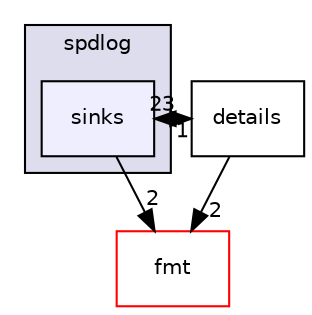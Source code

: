digraph "C:/Dev/Nigredo/Nigredo/vendor/spdlog/include/spdlog/sinks" {
  compound=true
  node [ fontsize="10", fontname="Helvetica"];
  edge [ labelfontsize="10", labelfontname="Helvetica"];
  subgraph clusterdir_b695df804d786102fe2429e4b2badf33 {
    graph [ bgcolor="#ddddee", pencolor="black", label="spdlog" fontname="Helvetica", fontsize="10", URL="dir_b695df804d786102fe2429e4b2badf33.html"]
  dir_367044eb925f27c1704e063233e86779 [shape=box, label="sinks", style="filled", fillcolor="#eeeeff", pencolor="black", URL="dir_367044eb925f27c1704e063233e86779.html"];
  }
  dir_d6a070970dd1d40a20fa725cc9ef8e27 [shape=box label="details" URL="dir_d6a070970dd1d40a20fa725cc9ef8e27.html"];
  dir_f175da8d62c4727ccd7fed23bbc7478a [shape=box label="fmt" fillcolor="white" style="filled" color="red" URL="dir_f175da8d62c4727ccd7fed23bbc7478a.html"];
  dir_d6a070970dd1d40a20fa725cc9ef8e27->dir_367044eb925f27c1704e063233e86779 [headlabel="1", labeldistance=1.5 headhref="dir_000018_000019.html"];
  dir_d6a070970dd1d40a20fa725cc9ef8e27->dir_f175da8d62c4727ccd7fed23bbc7478a [headlabel="2", labeldistance=1.5 headhref="dir_000018_000011.html"];
  dir_367044eb925f27c1704e063233e86779->dir_d6a070970dd1d40a20fa725cc9ef8e27 [headlabel="23", labeldistance=1.5 headhref="dir_000019_000018.html"];
  dir_367044eb925f27c1704e063233e86779->dir_f175da8d62c4727ccd7fed23bbc7478a [headlabel="2", labeldistance=1.5 headhref="dir_000019_000011.html"];
}
